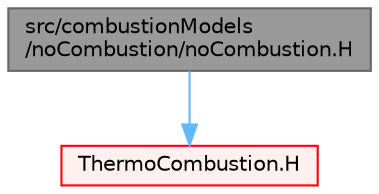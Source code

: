 digraph "src/combustionModels/noCombustion/noCombustion.H"
{
 // LATEX_PDF_SIZE
  bgcolor="transparent";
  edge [fontname=Helvetica,fontsize=10,labelfontname=Helvetica,labelfontsize=10];
  node [fontname=Helvetica,fontsize=10,shape=box,height=0.2,width=0.4];
  Node1 [id="Node000001",label="src/combustionModels\l/noCombustion/noCombustion.H",height=0.2,width=0.4,color="gray40", fillcolor="grey60", style="filled", fontcolor="black",tooltip=" "];
  Node1 -> Node2 [id="edge1_Node000001_Node000002",color="steelblue1",style="solid",tooltip=" "];
  Node2 [id="Node000002",label="ThermoCombustion.H",height=0.2,width=0.4,color="red", fillcolor="#FFF0F0", style="filled",URL="$ThermoCombustion_8H.html",tooltip=" "];
}
